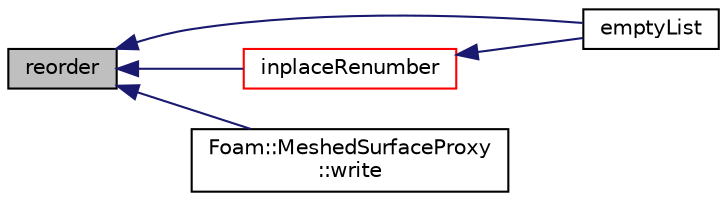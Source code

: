 digraph "reorder"
{
  bgcolor="transparent";
  edge [fontname="Helvetica",fontsize="10",labelfontname="Helvetica",labelfontsize="10"];
  node [fontname="Helvetica",fontsize="10",shape=record];
  rankdir="LR";
  Node1 [label="reorder",height=0.2,width=0.4,color="black", fillcolor="grey75", style="filled", fontcolor="black"];
  Node1 -> Node2 [dir="back",color="midnightblue",fontsize="10",style="solid",fontname="Helvetica"];
  Node2 [label="emptyList",height=0.2,width=0.4,color="black",URL="$a10909.html#aac3dd6ff6f51f3841ba88a3adb29e073",tooltip="Return reference to zero-sized list. Compare to List::null() which returns. "];
  Node1 -> Node3 [dir="back",color="midnightblue",fontsize="10",style="solid",fontname="Helvetica"];
  Node3 [label="inplaceRenumber",height=0.2,width=0.4,color="red",URL="$a10909.html#a9b337312524f331043d60cc58a96a5e1",tooltip="Inplace renumber the values of a list. "];
  Node3 -> Node2 [dir="back",color="midnightblue",fontsize="10",style="solid",fontname="Helvetica"];
  Node1 -> Node4 [dir="back",color="midnightblue",fontsize="10",style="solid",fontname="Helvetica"];
  Node4 [label="Foam::MeshedSurfaceProxy\l::write",height=0.2,width=0.4,color="black",URL="$a01505.html#a88474a581f2965b69efe09bd143a9900",tooltip="Write to database. "];
}

